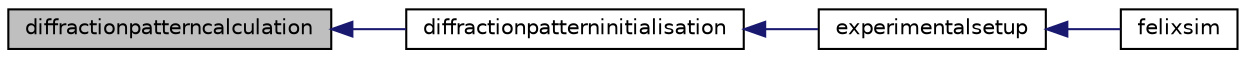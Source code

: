 digraph "diffractionpatterncalculation"
{
  edge [fontname="Helvetica",fontsize="10",labelfontname="Helvetica",labelfontsize="10"];
  node [fontname="Helvetica",fontsize="10",shape=record];
  rankdir="LR";
  Node1 [label="diffractionpatterncalculation",height=0.2,width=0.4,color="black", fillcolor="grey75", style="filled", fontcolor="black"];
  Node1 -> Node2 [dir="back",color="midnightblue",fontsize="10",style="solid",fontname="Helvetica"];
  Node2 [label="diffractionpatterninitialisation",height=0.2,width=0.4,color="black", fillcolor="white", style="filled",URL="$diffractionpatterninitialisation_8f90.html#a66676507f85c5aa60fbe0d82d67b4ff9"];
  Node2 -> Node3 [dir="back",color="midnightblue",fontsize="10",style="solid",fontname="Helvetica"];
  Node3 [label="experimentalsetup",height=0.2,width=0.4,color="black", fillcolor="white", style="filled",URL="$experimentalsetup_8f90.html#afc3cabd24b79f3cd3c6c531697f7790c"];
  Node3 -> Node4 [dir="back",color="midnightblue",fontsize="10",style="solid",fontname="Helvetica"];
  Node4 [label="felixsim",height=0.2,width=0.4,color="black", fillcolor="white", style="filled",URL="$felixsim_8f90.html#ad36d8d5ddad66820866e3d05a4c66144"];
}
